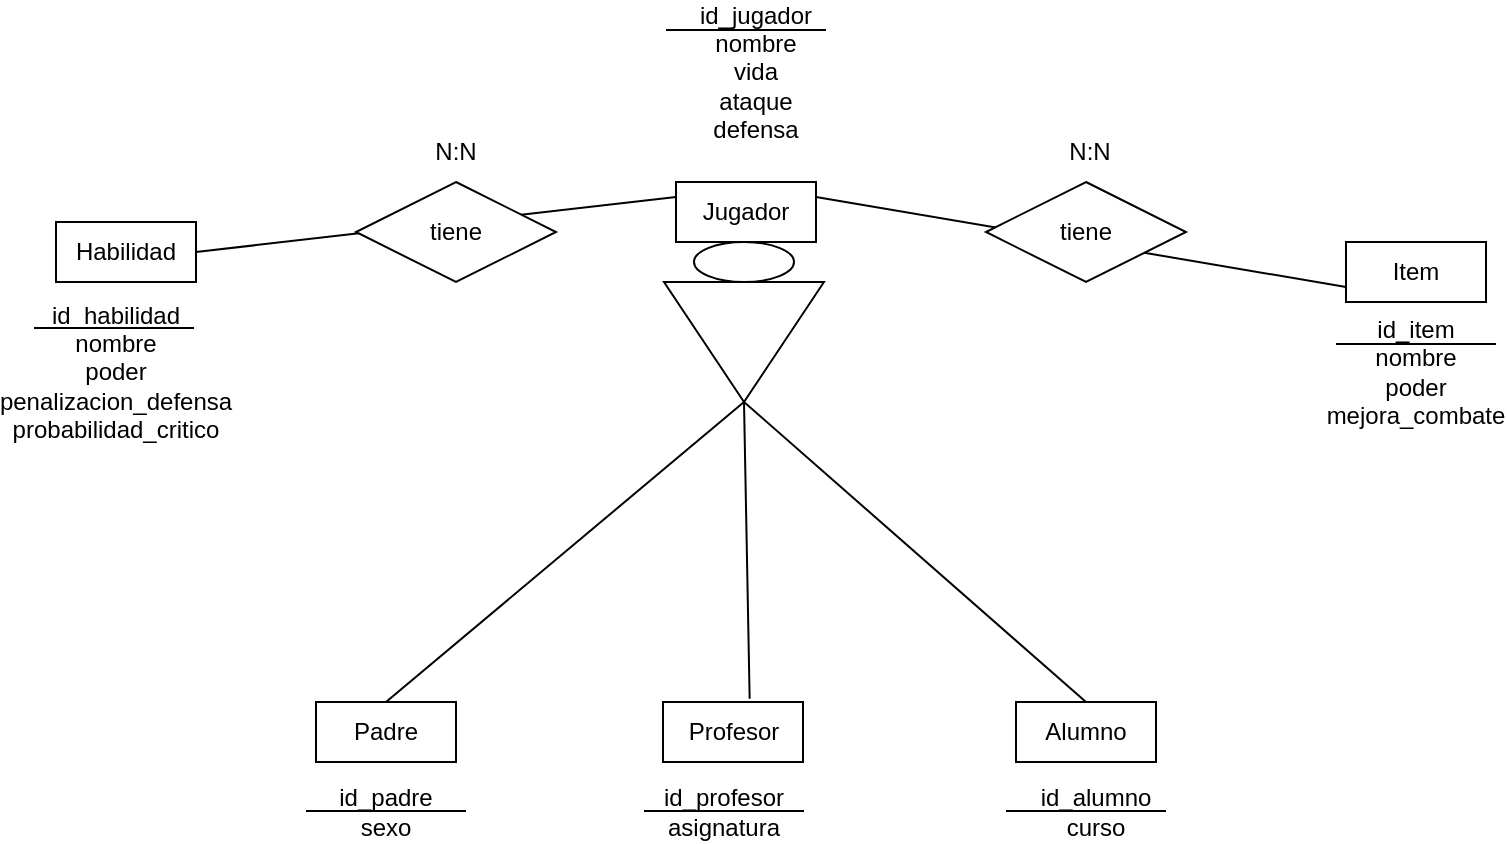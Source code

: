 <mxfile version="22.0.2" type="device">
  <diagram id="C5RBs43oDa-KdzZeNtuy" name="Page-1">
    <mxGraphModel dx="1290" dy="621" grid="1" gridSize="10" guides="1" tooltips="1" connect="1" arrows="1" fold="1" page="1" pageScale="1" pageWidth="827" pageHeight="1169" math="0" shadow="0">
      <root>
        <mxCell id="WIyWlLk6GJQsqaUBKTNV-0" />
        <mxCell id="WIyWlLk6GJQsqaUBKTNV-1" parent="WIyWlLk6GJQsqaUBKTNV-0" />
        <mxCell id="liSMyJGj670c1eQbolkF-0" value="Jugador" style="rounded=0;whiteSpace=wrap;html=1;" parent="WIyWlLk6GJQsqaUBKTNV-1" vertex="1">
          <mxGeometry x="350" y="120" width="70" height="30" as="geometry" />
        </mxCell>
        <mxCell id="liSMyJGj670c1eQbolkF-1" value="Item" style="rounded=0;whiteSpace=wrap;html=1;" parent="WIyWlLk6GJQsqaUBKTNV-1" vertex="1">
          <mxGeometry x="685" y="150" width="70" height="30" as="geometry" />
        </mxCell>
        <mxCell id="liSMyJGj670c1eQbolkF-2" value="Habilidad" style="rounded=0;whiteSpace=wrap;html=1;" parent="WIyWlLk6GJQsqaUBKTNV-1" vertex="1">
          <mxGeometry x="40" y="140" width="70" height="30" as="geometry" />
        </mxCell>
        <mxCell id="liSMyJGj670c1eQbolkF-3" value="Alumno" style="rounded=0;whiteSpace=wrap;html=1;" parent="WIyWlLk6GJQsqaUBKTNV-1" vertex="1">
          <mxGeometry x="520" y="380" width="70" height="30" as="geometry" />
        </mxCell>
        <mxCell id="liSMyJGj670c1eQbolkF-4" value="Profesor" style="rounded=0;whiteSpace=wrap;html=1;" parent="WIyWlLk6GJQsqaUBKTNV-1" vertex="1">
          <mxGeometry x="343.5" y="380" width="70" height="30" as="geometry" />
        </mxCell>
        <mxCell id="liSMyJGj670c1eQbolkF-5" value="Padre" style="rounded=0;whiteSpace=wrap;html=1;" parent="WIyWlLk6GJQsqaUBKTNV-1" vertex="1">
          <mxGeometry x="170" y="380" width="70" height="30" as="geometry" />
        </mxCell>
        <mxCell id="nR_B_YQcBqlcYutEYa7W-0" value="id_item&lt;br&gt;nombre&lt;br&gt;poder&lt;br&gt;mejora_combate" style="text;html=1;strokeColor=none;fillColor=none;align=center;verticalAlign=middle;whiteSpace=wrap;rounded=0;" vertex="1" parent="WIyWlLk6GJQsqaUBKTNV-1">
          <mxGeometry x="690" y="200" width="60" height="30" as="geometry" />
        </mxCell>
        <mxCell id="nR_B_YQcBqlcYutEYa7W-1" value="id_habilidad&lt;br&gt;nombre&lt;br&gt;poder&lt;br&gt;penalizacion_defensa&lt;br&gt;probabilidad_critico" style="text;html=1;strokeColor=none;fillColor=none;align=center;verticalAlign=middle;whiteSpace=wrap;rounded=0;" vertex="1" parent="WIyWlLk6GJQsqaUBKTNV-1">
          <mxGeometry x="40" y="200" width="60" height="30" as="geometry" />
        </mxCell>
        <mxCell id="nR_B_YQcBqlcYutEYa7W-2" value="id_jugador&lt;br&gt;nombre&lt;br&gt;vida&lt;br&gt;ataque&lt;br&gt;defensa" style="text;html=1;strokeColor=none;fillColor=none;align=center;verticalAlign=middle;whiteSpace=wrap;rounded=0;" vertex="1" parent="WIyWlLk6GJQsqaUBKTNV-1">
          <mxGeometry x="360" y="50" width="60" height="30" as="geometry" />
        </mxCell>
        <mxCell id="nR_B_YQcBqlcYutEYa7W-3" value="id_padre&lt;br&gt;sexo" style="text;html=1;strokeColor=none;fillColor=none;align=center;verticalAlign=middle;whiteSpace=wrap;rounded=0;" vertex="1" parent="WIyWlLk6GJQsqaUBKTNV-1">
          <mxGeometry x="175" y="420" width="60" height="30" as="geometry" />
        </mxCell>
        <mxCell id="nR_B_YQcBqlcYutEYa7W-4" value="id_profesor&lt;br&gt;asignatura" style="text;html=1;strokeColor=none;fillColor=none;align=center;verticalAlign=middle;whiteSpace=wrap;rounded=0;" vertex="1" parent="WIyWlLk6GJQsqaUBKTNV-1">
          <mxGeometry x="343.5" y="420" width="60" height="30" as="geometry" />
        </mxCell>
        <mxCell id="nR_B_YQcBqlcYutEYa7W-5" value="id_alumno&lt;br&gt;curso" style="text;html=1;strokeColor=none;fillColor=none;align=center;verticalAlign=middle;whiteSpace=wrap;rounded=0;" vertex="1" parent="WIyWlLk6GJQsqaUBKTNV-1">
          <mxGeometry x="530" y="420" width="60" height="30" as="geometry" />
        </mxCell>
        <mxCell id="nR_B_YQcBqlcYutEYa7W-6" value="" style="endArrow=none;html=1;rounded=0;entryX=0;entryY=0.75;entryDx=0;entryDy=0;exitX=1;exitY=0.25;exitDx=0;exitDy=0;" edge="1" parent="WIyWlLk6GJQsqaUBKTNV-1" source="liSMyJGj670c1eQbolkF-0" target="liSMyJGj670c1eQbolkF-1">
          <mxGeometry width="50" height="50" relative="1" as="geometry">
            <mxPoint x="390" y="350" as="sourcePoint" />
            <mxPoint x="440" y="300" as="targetPoint" />
          </mxGeometry>
        </mxCell>
        <mxCell id="nR_B_YQcBqlcYutEYa7W-7" value="" style="endArrow=none;html=1;rounded=0;entryX=0;entryY=0.25;entryDx=0;entryDy=0;exitX=1;exitY=0.5;exitDx=0;exitDy=0;" edge="1" parent="WIyWlLk6GJQsqaUBKTNV-1" source="liSMyJGj670c1eQbolkF-2" target="liSMyJGj670c1eQbolkF-0">
          <mxGeometry width="50" height="50" relative="1" as="geometry">
            <mxPoint x="260" y="240" as="sourcePoint" />
            <mxPoint x="310" y="190" as="targetPoint" />
          </mxGeometry>
        </mxCell>
        <mxCell id="nR_B_YQcBqlcYutEYa7W-12" value="" style="triangle;whiteSpace=wrap;html=1;rotation=90;" vertex="1" parent="WIyWlLk6GJQsqaUBKTNV-1">
          <mxGeometry x="354" y="160" width="60" height="80" as="geometry" />
        </mxCell>
        <mxCell id="nR_B_YQcBqlcYutEYa7W-16" value="" style="ellipse;whiteSpace=wrap;html=1;" vertex="1" parent="WIyWlLk6GJQsqaUBKTNV-1">
          <mxGeometry x="359" y="150" width="50" height="20" as="geometry" />
        </mxCell>
        <mxCell id="nR_B_YQcBqlcYutEYa7W-17" value="" style="endArrow=none;html=1;rounded=0;entryX=1;entryY=0.5;entryDx=0;entryDy=0;exitX=0.619;exitY=-0.053;exitDx=0;exitDy=0;exitPerimeter=0;" edge="1" parent="WIyWlLk6GJQsqaUBKTNV-1" source="liSMyJGj670c1eQbolkF-4" target="nR_B_YQcBqlcYutEYa7W-12">
          <mxGeometry width="50" height="50" relative="1" as="geometry">
            <mxPoint x="390" y="350" as="sourcePoint" />
            <mxPoint x="440" y="300" as="targetPoint" />
          </mxGeometry>
        </mxCell>
        <mxCell id="nR_B_YQcBqlcYutEYa7W-18" value="" style="endArrow=none;html=1;rounded=0;exitX=1;exitY=0.5;exitDx=0;exitDy=0;entryX=0.5;entryY=0;entryDx=0;entryDy=0;" edge="1" parent="WIyWlLk6GJQsqaUBKTNV-1" source="nR_B_YQcBqlcYutEYa7W-12" target="liSMyJGj670c1eQbolkF-5">
          <mxGeometry width="50" height="50" relative="1" as="geometry">
            <mxPoint x="330" y="330" as="sourcePoint" />
            <mxPoint x="210" y="270" as="targetPoint" />
          </mxGeometry>
        </mxCell>
        <mxCell id="nR_B_YQcBqlcYutEYa7W-19" value="" style="endArrow=none;html=1;rounded=0;exitX=0.5;exitY=0;exitDx=0;exitDy=0;entryX=1;entryY=0.5;entryDx=0;entryDy=0;" edge="1" parent="WIyWlLk6GJQsqaUBKTNV-1" source="liSMyJGj670c1eQbolkF-3" target="nR_B_YQcBqlcYutEYa7W-12">
          <mxGeometry width="50" height="50" relative="1" as="geometry">
            <mxPoint x="390" y="350" as="sourcePoint" />
            <mxPoint x="440" y="300" as="targetPoint" />
          </mxGeometry>
        </mxCell>
        <mxCell id="nR_B_YQcBqlcYutEYa7W-20" value="" style="rhombus;whiteSpace=wrap;html=1;" vertex="1" parent="WIyWlLk6GJQsqaUBKTNV-1">
          <mxGeometry x="505" y="120" width="100" height="50" as="geometry" />
        </mxCell>
        <mxCell id="nR_B_YQcBqlcYutEYa7W-24" value="" style="rhombus;whiteSpace=wrap;html=1;" vertex="1" parent="WIyWlLk6GJQsqaUBKTNV-1">
          <mxGeometry x="190" y="120" width="100" height="50" as="geometry" />
        </mxCell>
        <mxCell id="nR_B_YQcBqlcYutEYa7W-25" value="tiene" style="text;html=1;strokeColor=none;fillColor=none;align=center;verticalAlign=middle;whiteSpace=wrap;rounded=0;" vertex="1" parent="WIyWlLk6GJQsqaUBKTNV-1">
          <mxGeometry x="525" y="130" width="60" height="30" as="geometry" />
        </mxCell>
        <mxCell id="nR_B_YQcBqlcYutEYa7W-26" value="tiene" style="text;html=1;strokeColor=none;fillColor=none;align=center;verticalAlign=middle;whiteSpace=wrap;rounded=0;" vertex="1" parent="WIyWlLk6GJQsqaUBKTNV-1">
          <mxGeometry x="210" y="130" width="60" height="30" as="geometry" />
        </mxCell>
        <mxCell id="nR_B_YQcBqlcYutEYa7W-27" value="" style="endArrow=none;html=1;rounded=0;" edge="1" parent="WIyWlLk6GJQsqaUBKTNV-1">
          <mxGeometry width="50" height="50" relative="1" as="geometry">
            <mxPoint x="515" y="434.5" as="sourcePoint" />
            <mxPoint x="595" y="434.5" as="targetPoint" />
          </mxGeometry>
        </mxCell>
        <mxCell id="nR_B_YQcBqlcYutEYa7W-28" value="" style="endArrow=none;html=1;rounded=0;" edge="1" parent="WIyWlLk6GJQsqaUBKTNV-1">
          <mxGeometry width="50" height="50" relative="1" as="geometry">
            <mxPoint x="334" y="434.5" as="sourcePoint" />
            <mxPoint x="414" y="434.5" as="targetPoint" />
          </mxGeometry>
        </mxCell>
        <mxCell id="nR_B_YQcBqlcYutEYa7W-29" value="" style="endArrow=none;html=1;rounded=0;" edge="1" parent="WIyWlLk6GJQsqaUBKTNV-1">
          <mxGeometry width="50" height="50" relative="1" as="geometry">
            <mxPoint x="165" y="434.5" as="sourcePoint" />
            <mxPoint x="245" y="434.5" as="targetPoint" />
          </mxGeometry>
        </mxCell>
        <mxCell id="nR_B_YQcBqlcYutEYa7W-30" value="" style="endArrow=none;html=1;rounded=0;" edge="1" parent="WIyWlLk6GJQsqaUBKTNV-1">
          <mxGeometry width="50" height="50" relative="1" as="geometry">
            <mxPoint x="29" y="193" as="sourcePoint" />
            <mxPoint x="109" y="193" as="targetPoint" />
          </mxGeometry>
        </mxCell>
        <mxCell id="nR_B_YQcBqlcYutEYa7W-34" value="" style="endArrow=none;html=1;rounded=0;" edge="1" parent="WIyWlLk6GJQsqaUBKTNV-1">
          <mxGeometry width="50" height="50" relative="1" as="geometry">
            <mxPoint x="345" y="44" as="sourcePoint" />
            <mxPoint x="425" y="44" as="targetPoint" />
          </mxGeometry>
        </mxCell>
        <mxCell id="nR_B_YQcBqlcYutEYa7W-35" value="" style="endArrow=none;html=1;rounded=0;" edge="1" parent="WIyWlLk6GJQsqaUBKTNV-1">
          <mxGeometry width="50" height="50" relative="1" as="geometry">
            <mxPoint x="680" y="201" as="sourcePoint" />
            <mxPoint x="760" y="201" as="targetPoint" />
          </mxGeometry>
        </mxCell>
        <mxCell id="nR_B_YQcBqlcYutEYa7W-36" value="N:N" style="text;html=1;strokeColor=none;fillColor=none;align=center;verticalAlign=middle;whiteSpace=wrap;rounded=0;" vertex="1" parent="WIyWlLk6GJQsqaUBKTNV-1">
          <mxGeometry x="527" y="90" width="60" height="30" as="geometry" />
        </mxCell>
        <mxCell id="nR_B_YQcBqlcYutEYa7W-37" value="N:N" style="text;html=1;strokeColor=none;fillColor=none;align=center;verticalAlign=middle;whiteSpace=wrap;rounded=0;" vertex="1" parent="WIyWlLk6GJQsqaUBKTNV-1">
          <mxGeometry x="210" y="90" width="60" height="30" as="geometry" />
        </mxCell>
      </root>
    </mxGraphModel>
  </diagram>
</mxfile>
